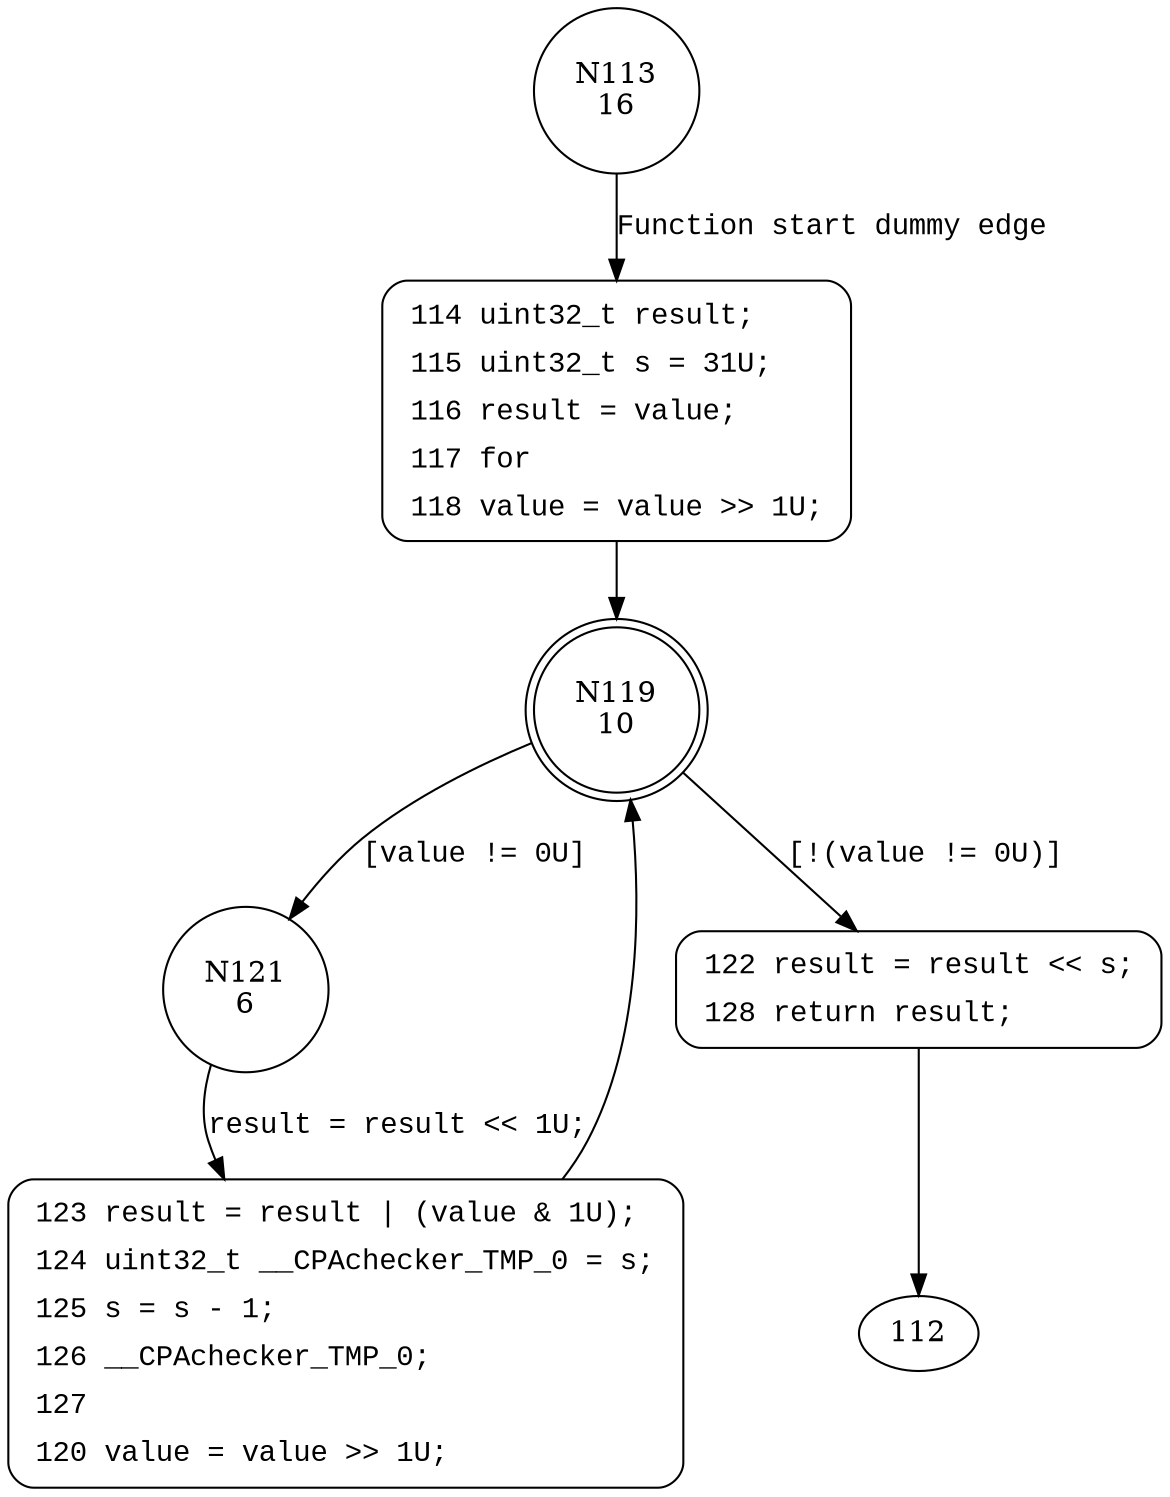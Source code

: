 digraph __RBIT {
113 [shape="circle" label="N113\n16"]
114 [shape="circle" label="N114\n15"]
119 [shape="doublecircle" label="N119\n10"]
121 [shape="circle" label="N121\n6"]
122 [shape="circle" label="N122\n9"]
123 [shape="circle" label="N123\n5"]
114 [style="filled,bold" penwidth="1" fillcolor="white" fontname="Courier New" shape="Mrecord" label=<<table border="0" cellborder="0" cellpadding="3" bgcolor="white"><tr><td align="right">114</td><td align="left">uint32_t result;</td></tr><tr><td align="right">115</td><td align="left">uint32_t s = 31U;</td></tr><tr><td align="right">116</td><td align="left">result = value;</td></tr><tr><td align="right">117</td><td align="left">for</td></tr><tr><td align="right">118</td><td align="left">value = value &gt;&gt; 1U;</td></tr></table>>]
114 -> 119[label=""]
122 [style="filled,bold" penwidth="1" fillcolor="white" fontname="Courier New" shape="Mrecord" label=<<table border="0" cellborder="0" cellpadding="3" bgcolor="white"><tr><td align="right">122</td><td align="left">result = result &lt;&lt; s;</td></tr><tr><td align="right">128</td><td align="left">return result;</td></tr></table>>]
122 -> 112[label=""]
123 [style="filled,bold" penwidth="1" fillcolor="white" fontname="Courier New" shape="Mrecord" label=<<table border="0" cellborder="0" cellpadding="3" bgcolor="white"><tr><td align="right">123</td><td align="left">result = result &#124; (value &amp; 1U);</td></tr><tr><td align="right">124</td><td align="left">uint32_t __CPAchecker_TMP_0 = s;</td></tr><tr><td align="right">125</td><td align="left">s = s - 1;</td></tr><tr><td align="right">126</td><td align="left">__CPAchecker_TMP_0;</td></tr><tr><td align="right">127</td><td align="left"></td></tr><tr><td align="right">120</td><td align="left">value = value &gt;&gt; 1U;</td></tr></table>>]
123 -> 119[label=""]
113 -> 114 [label="Function start dummy edge" fontname="Courier New"]
119 -> 121 [label="[value != 0U]" fontname="Courier New"]
119 -> 122 [label="[!(value != 0U)]" fontname="Courier New"]
121 -> 123 [label="result = result << 1U;" fontname="Courier New"]
}